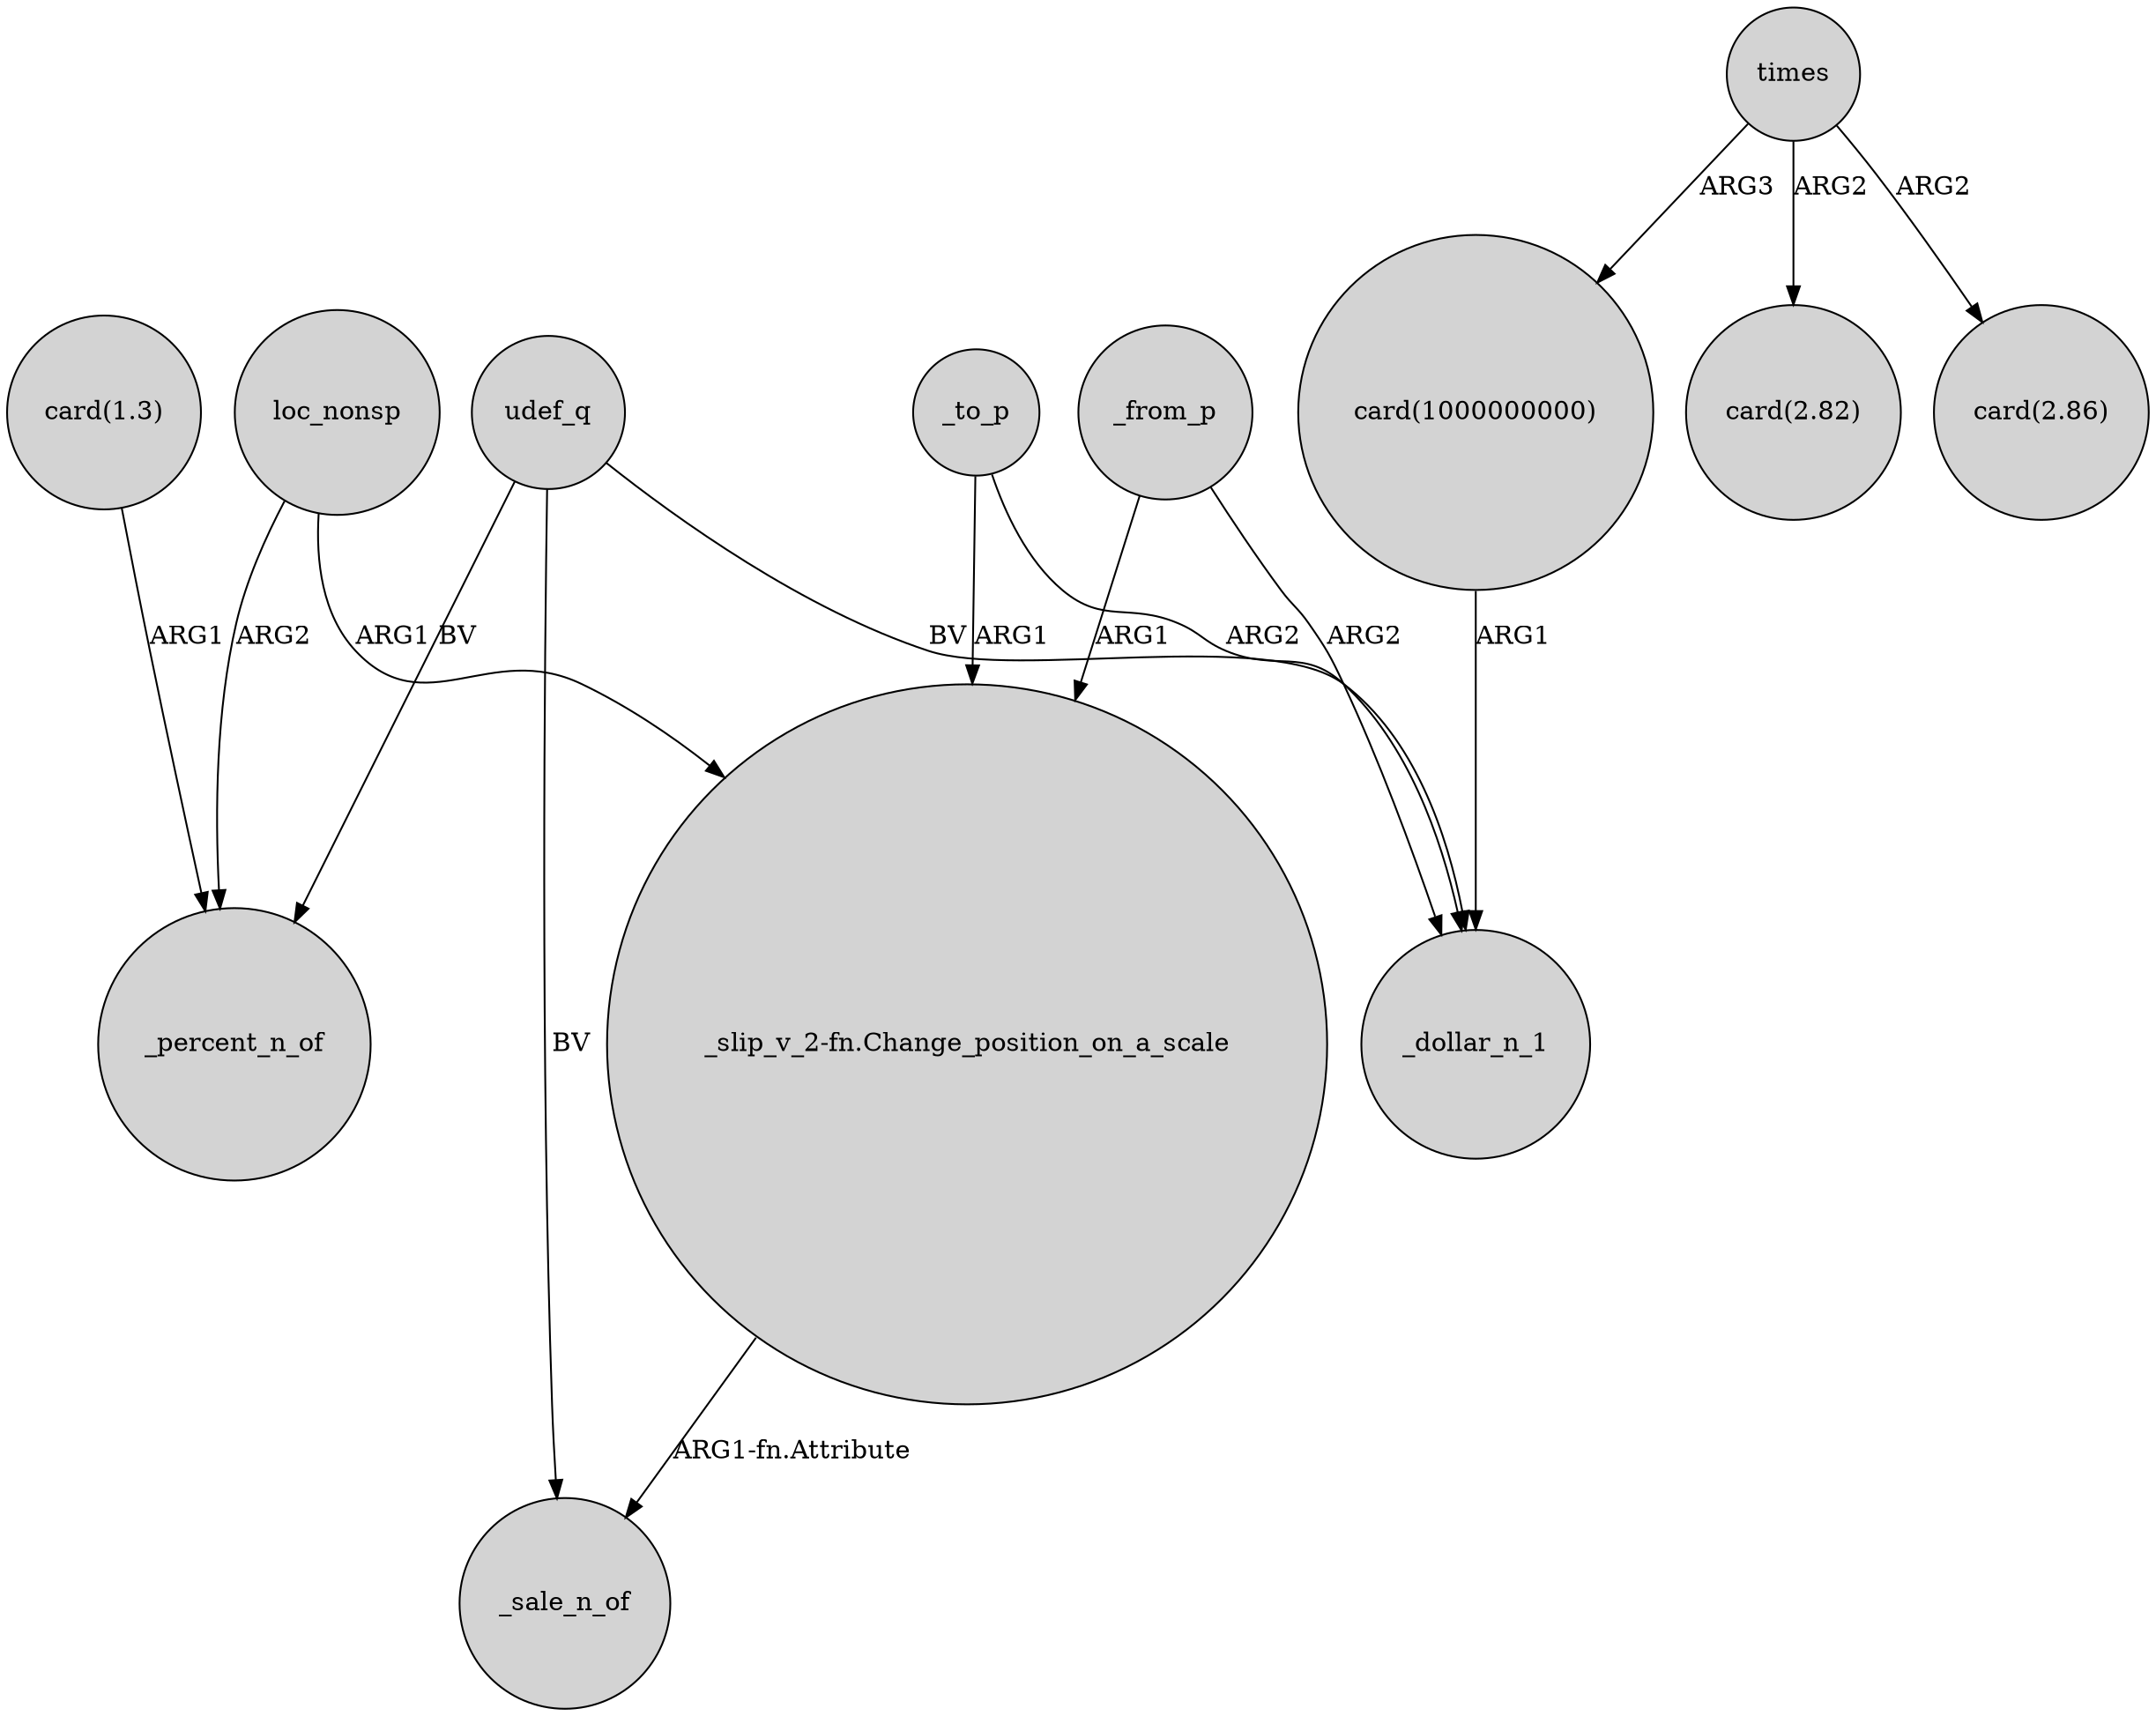 digraph {
	node [shape=circle style=filled]
	"card(1000000000)" -> _dollar_n_1 [label=ARG1]
	udef_q -> _percent_n_of [label=BV]
	times -> "card(2.82)" [label=ARG2]
	_to_p -> _dollar_n_1 [label=ARG2]
	udef_q -> _sale_n_of [label=BV]
	times -> "card(1000000000)" [label=ARG3]
	udef_q -> _dollar_n_1 [label=BV]
	"_slip_v_2-fn.Change_position_on_a_scale" -> _sale_n_of [label="ARG1-fn.Attribute"]
	times -> "card(2.86)" [label=ARG2]
	_from_p -> "_slip_v_2-fn.Change_position_on_a_scale" [label=ARG1]
	"card(1.3)" -> _percent_n_of [label=ARG1]
	loc_nonsp -> "_slip_v_2-fn.Change_position_on_a_scale" [label=ARG1]
	_from_p -> _dollar_n_1 [label=ARG2]
	_to_p -> "_slip_v_2-fn.Change_position_on_a_scale" [label=ARG1]
	loc_nonsp -> _percent_n_of [label=ARG2]
}
